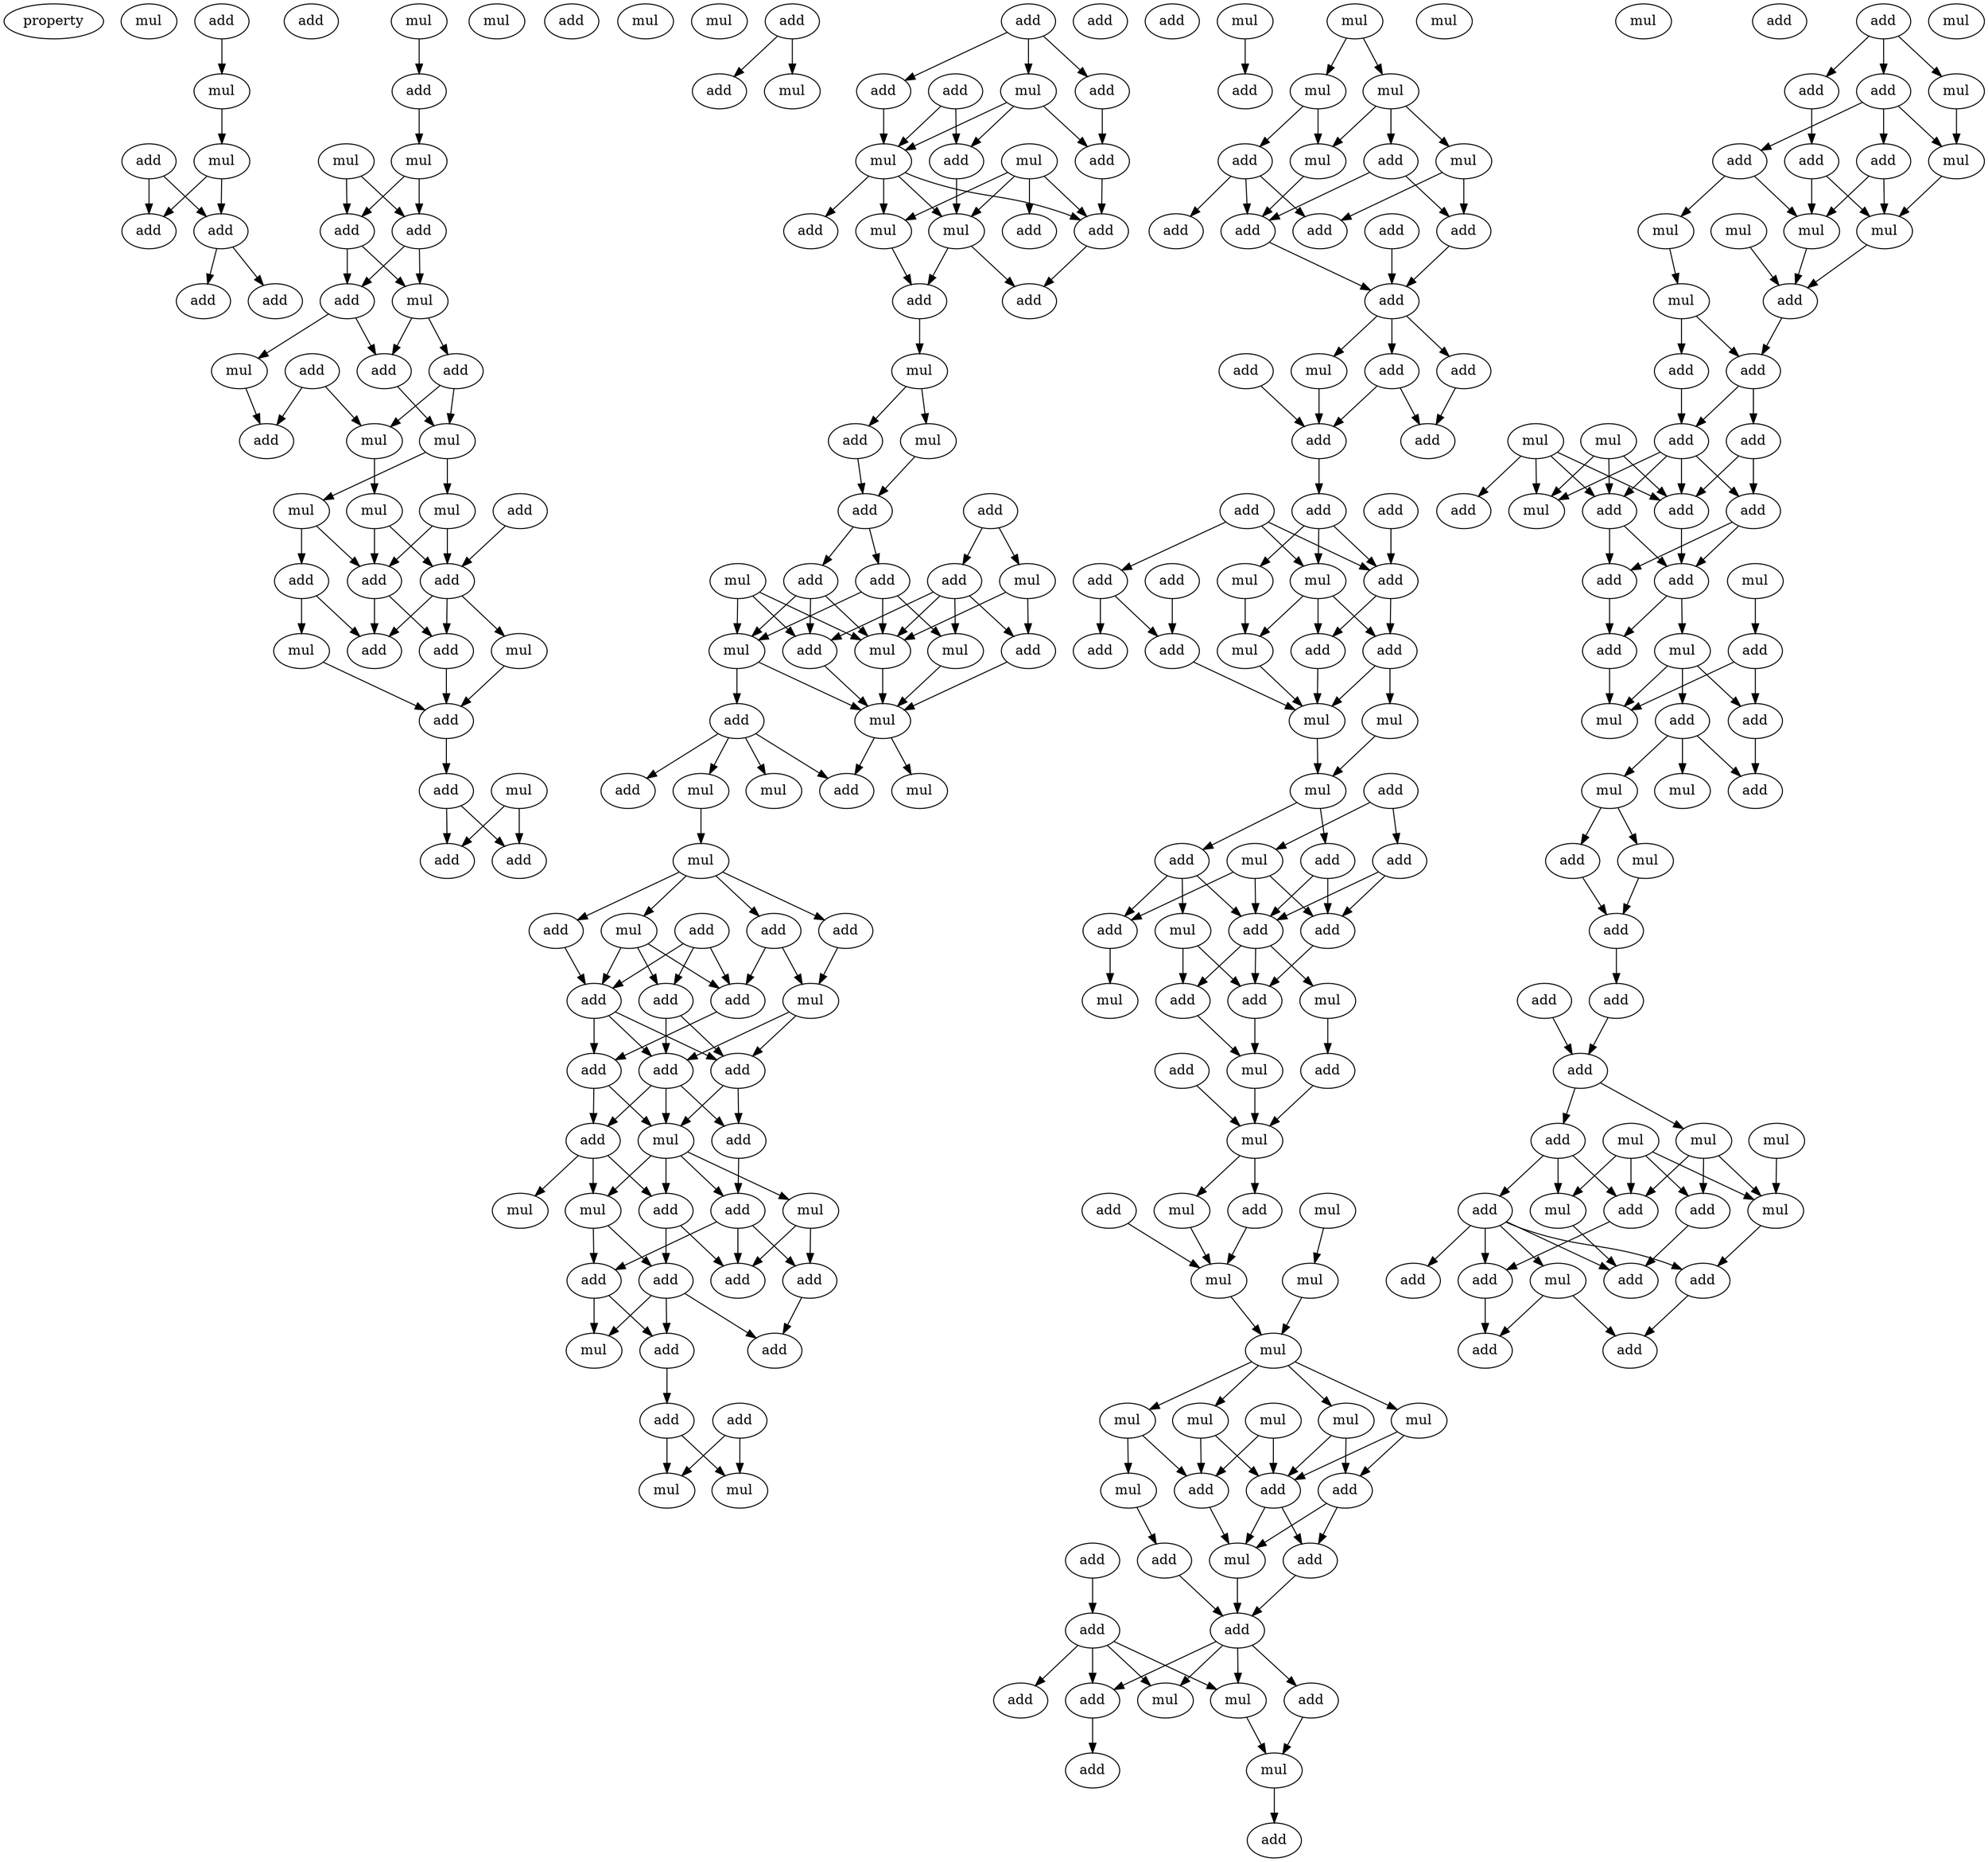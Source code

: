 digraph {
    node [fontcolor=black]
    property [mul=2,lf=1.2]
    0 [ label = mul ];
    1 [ label = add ];
    2 [ label = mul ];
    3 [ label = add ];
    4 [ label = mul ];
    5 [ label = add ];
    6 [ label = add ];
    7 [ label = add ];
    8 [ label = add ];
    9 [ label = add ];
    10 [ label = mul ];
    11 [ label = add ];
    12 [ label = mul ];
    13 [ label = add ];
    14 [ label = mul ];
    15 [ label = mul ];
    16 [ label = add ];
    17 [ label = add ];
    18 [ label = mul ];
    19 [ label = add ];
    20 [ label = mul ];
    21 [ label = add ];
    22 [ label = add ];
    23 [ label = mul ];
    24 [ label = add ];
    25 [ label = mul ];
    26 [ label = mul ];
    27 [ label = add ];
    28 [ label = mul ];
    29 [ label = add ];
    30 [ label = mul ];
    31 [ label = mul ];
    32 [ label = add ];
    33 [ label = add ];
    34 [ label = add ];
    35 [ label = mul ];
    36 [ label = add ];
    37 [ label = mul ];
    38 [ label = add ];
    39 [ label = mul ];
    40 [ label = add ];
    41 [ label = add ];
    42 [ label = mul ];
    43 [ label = add ];
    44 [ label = add ];
    45 [ label = add ];
    46 [ label = mul ];
    47 [ label = add ];
    48 [ label = add ];
    49 [ label = add ];
    50 [ label = add ];
    51 [ label = mul ];
    52 [ label = add ];
    53 [ label = mul ];
    54 [ label = add ];
    55 [ label = add ];
    56 [ label = mul ];
    57 [ label = mul ];
    58 [ label = add ];
    59 [ label = add ];
    60 [ label = add ];
    61 [ label = mul ];
    62 [ label = add ];
    63 [ label = add ];
    64 [ label = mul ];
    65 [ label = add ];
    66 [ label = mul ];
    67 [ label = add ];
    68 [ label = add ];
    69 [ label = mul ];
    70 [ label = add ];
    71 [ label = add ];
    72 [ label = add ];
    73 [ label = mul ];
    74 [ label = mul ];
    75 [ label = mul ];
    76 [ label = mul ];
    77 [ label = add ];
    78 [ label = add ];
    79 [ label = add ];
    80 [ label = mul ];
    81 [ label = add ];
    82 [ label = mul ];
    83 [ label = add ];
    84 [ label = mul ];
    85 [ label = mul ];
    86 [ label = mul ];
    87 [ label = add ];
    88 [ label = add ];
    89 [ label = add ];
    90 [ label = mul ];
    91 [ label = add ];
    92 [ label = mul ];
    93 [ label = add ];
    94 [ label = add ];
    95 [ label = add ];
    96 [ label = add ];
    97 [ label = add ];
    98 [ label = add ];
    99 [ label = mul ];
    100 [ label = add ];
    101 [ label = add ];
    102 [ label = add ];
    103 [ label = mul ];
    104 [ label = add ];
    105 [ label = mul ];
    106 [ label = mul ];
    107 [ label = add ];
    108 [ label = add ];
    109 [ label = add ];
    110 [ label = add ];
    111 [ label = mul ];
    112 [ label = add ];
    113 [ label = add ];
    114 [ label = add ];
    115 [ label = add ];
    116 [ label = mul ];
    117 [ label = add ];
    118 [ label = mul ];
    119 [ label = add ];
    120 [ label = mul ];
    121 [ label = mul ];
    122 [ label = add ];
    123 [ label = mul ];
    124 [ label = mul ];
    125 [ label = add ];
    126 [ label = mul ];
    127 [ label = add ];
    128 [ label = mul ];
    129 [ label = add ];
    130 [ label = add ];
    131 [ label = add ];
    132 [ label = add ];
    133 [ label = add ];
    134 [ label = add ];
    135 [ label = add ];
    136 [ label = add ];
    137 [ label = add ];
    138 [ label = mul ];
    139 [ label = mul ];
    140 [ label = add ];
    141 [ label = add ];
    142 [ label = add ];
    143 [ label = add ];
    144 [ label = add ];
    145 [ label = add ];
    146 [ label = add ];
    147 [ label = mul ];
    148 [ label = add ];
    149 [ label = mul ];
    150 [ label = mul ];
    151 [ label = add ];
    152 [ label = add ];
    153 [ label = add ];
    154 [ label = add ];
    155 [ label = mul ];
    156 [ label = mul ];
    157 [ label = mul ];
    158 [ label = add ];
    159 [ label = add ];
    160 [ label = add ];
    161 [ label = add ];
    162 [ label = mul ];
    163 [ label = mul ];
    164 [ label = mul ];
    165 [ label = add ];
    166 [ label = add ];
    167 [ label = add ];
    168 [ label = mul ];
    169 [ label = mul ];
    170 [ label = add ];
    171 [ label = add ];
    172 [ label = add ];
    173 [ label = mul ];
    174 [ label = add ];
    175 [ label = mul ];
    176 [ label = add ];
    177 [ label = mul ];
    178 [ label = add ];
    179 [ label = mul ];
    180 [ label = mul ];
    181 [ label = mul ];
    182 [ label = mul ];
    183 [ label = mul ];
    184 [ label = mul ];
    185 [ label = mul ];
    186 [ label = mul ];
    187 [ label = mul ];
    188 [ label = add ];
    189 [ label = add ];
    190 [ label = mul ];
    191 [ label = add ];
    192 [ label = add ];
    193 [ label = add ];
    194 [ label = add ];
    195 [ label = mul ];
    196 [ label = add ];
    197 [ label = add ];
    198 [ label = add ];
    199 [ label = mul ];
    200 [ label = mul ];
    201 [ label = add ];
    202 [ label = add ];
    203 [ label = add ];
    204 [ label = mul ];
    205 [ label = add ];
    206 [ label = add ];
    207 [ label = add ];
    208 [ label = add ];
    209 [ label = mul ];
    210 [ label = add ];
    211 [ label = add ];
    212 [ label = mul ];
    213 [ label = add ];
    214 [ label = add ];
    215 [ label = mul ];
    216 [ label = mul ];
    217 [ label = mul ];
    218 [ label = mul ];
    219 [ label = add ];
    220 [ label = mul ];
    221 [ label = mul ];
    222 [ label = add ];
    223 [ label = add ];
    224 [ label = mul ];
    225 [ label = add ];
    226 [ label = mul ];
    227 [ label = add ];
    228 [ label = mul ];
    229 [ label = add ];
    230 [ label = add ];
    231 [ label = add ];
    232 [ label = add ];
    233 [ label = add ];
    234 [ label = mul ];
    235 [ label = add ];
    236 [ label = add ];
    237 [ label = mul ];
    238 [ label = add ];
    239 [ label = mul ];
    240 [ label = add ];
    241 [ label = add ];
    242 [ label = mul ];
    243 [ label = mul ];
    244 [ label = add ];
    245 [ label = add ];
    246 [ label = mul ];
    247 [ label = add ];
    248 [ label = add ];
    249 [ label = add ];
    250 [ label = add ];
    251 [ label = add ];
    252 [ label = mul ];
    253 [ label = mul ];
    254 [ label = mul ];
    255 [ label = add ];
    256 [ label = mul ];
    257 [ label = mul ];
    258 [ label = add ];
    259 [ label = add ];
    260 [ label = add ];
    261 [ label = add ];
    262 [ label = mul ];
    263 [ label = add ];
    264 [ label = add ];
    265 [ label = add ];
    266 [ label = add ];
    1 -> 2 [ name = 0 ];
    2 -> 4 [ name = 1 ];
    3 -> 5 [ name = 2 ];
    3 -> 6 [ name = 3 ];
    4 -> 5 [ name = 4 ];
    4 -> 6 [ name = 5 ];
    6 -> 8 [ name = 6 ];
    6 -> 9 [ name = 7 ];
    10 -> 11 [ name = 8 ];
    11 -> 14 [ name = 9 ];
    14 -> 16 [ name = 10 ];
    14 -> 17 [ name = 11 ];
    15 -> 16 [ name = 12 ];
    15 -> 17 [ name = 13 ];
    16 -> 19 [ name = 14 ];
    16 -> 20 [ name = 15 ];
    17 -> 19 [ name = 16 ];
    17 -> 20 [ name = 17 ];
    19 -> 23 [ name = 18 ];
    19 -> 24 [ name = 19 ];
    20 -> 22 [ name = 20 ];
    20 -> 24 [ name = 21 ];
    21 -> 26 [ name = 22 ];
    21 -> 27 [ name = 23 ];
    22 -> 25 [ name = 24 ];
    22 -> 26 [ name = 25 ];
    23 -> 27 [ name = 26 ];
    24 -> 25 [ name = 27 ];
    25 -> 30 [ name = 28 ];
    25 -> 31 [ name = 29 ];
    26 -> 28 [ name = 30 ];
    28 -> 32 [ name = 31 ];
    28 -> 34 [ name = 32 ];
    29 -> 32 [ name = 33 ];
    30 -> 33 [ name = 34 ];
    30 -> 34 [ name = 35 ];
    31 -> 32 [ name = 36 ];
    31 -> 34 [ name = 37 ];
    32 -> 36 [ name = 38 ];
    32 -> 38 [ name = 39 ];
    32 -> 39 [ name = 40 ];
    33 -> 35 [ name = 41 ];
    33 -> 38 [ name = 42 ];
    34 -> 36 [ name = 43 ];
    34 -> 38 [ name = 44 ];
    35 -> 40 [ name = 45 ];
    36 -> 40 [ name = 46 ];
    39 -> 40 [ name = 47 ];
    40 -> 43 [ name = 48 ];
    41 -> 45 [ name = 49 ];
    41 -> 46 [ name = 50 ];
    42 -> 44 [ name = 51 ];
    42 -> 47 [ name = 52 ];
    43 -> 44 [ name = 53 ];
    43 -> 47 [ name = 54 ];
    48 -> 49 [ name = 55 ];
    48 -> 50 [ name = 56 ];
    48 -> 51 [ name = 57 ];
    49 -> 54 [ name = 58 ];
    50 -> 53 [ name = 59 ];
    51 -> 53 [ name = 60 ];
    51 -> 54 [ name = 61 ];
    51 -> 55 [ name = 62 ];
    52 -> 53 [ name = 63 ];
    52 -> 55 [ name = 64 ];
    53 -> 57 [ name = 65 ];
    53 -> 59 [ name = 66 ];
    53 -> 60 [ name = 67 ];
    53 -> 61 [ name = 68 ];
    54 -> 60 [ name = 69 ];
    55 -> 61 [ name = 70 ];
    56 -> 57 [ name = 71 ];
    56 -> 58 [ name = 72 ];
    56 -> 60 [ name = 73 ];
    56 -> 61 [ name = 74 ];
    57 -> 63 [ name = 75 ];
    60 -> 62 [ name = 76 ];
    61 -> 62 [ name = 77 ];
    61 -> 63 [ name = 78 ];
    63 -> 64 [ name = 79 ];
    64 -> 65 [ name = 80 ];
    64 -> 66 [ name = 81 ];
    65 -> 67 [ name = 82 ];
    66 -> 67 [ name = 83 ];
    67 -> 70 [ name = 84 ];
    67 -> 72 [ name = 85 ];
    68 -> 69 [ name = 86 ];
    68 -> 71 [ name = 87 ];
    69 -> 75 [ name = 88 ];
    69 -> 77 [ name = 89 ];
    70 -> 75 [ name = 90 ];
    70 -> 76 [ name = 91 ];
    70 -> 78 [ name = 92 ];
    71 -> 74 [ name = 93 ];
    71 -> 75 [ name = 94 ];
    71 -> 77 [ name = 95 ];
    71 -> 78 [ name = 96 ];
    72 -> 74 [ name = 97 ];
    72 -> 75 [ name = 98 ];
    72 -> 76 [ name = 99 ];
    73 -> 75 [ name = 100 ];
    73 -> 76 [ name = 101 ];
    73 -> 78 [ name = 102 ];
    74 -> 80 [ name = 103 ];
    75 -> 80 [ name = 104 ];
    76 -> 79 [ name = 105 ];
    76 -> 80 [ name = 106 ];
    77 -> 80 [ name = 107 ];
    78 -> 80 [ name = 108 ];
    79 -> 81 [ name = 109 ];
    79 -> 82 [ name = 110 ];
    79 -> 83 [ name = 111 ];
    79 -> 84 [ name = 112 ];
    80 -> 83 [ name = 113 ];
    80 -> 85 [ name = 114 ];
    82 -> 86 [ name = 115 ];
    86 -> 87 [ name = 116 ];
    86 -> 88 [ name = 117 ];
    86 -> 90 [ name = 118 ];
    86 -> 91 [ name = 119 ];
    87 -> 92 [ name = 120 ];
    88 -> 92 [ name = 121 ];
    88 -> 94 [ name = 122 ];
    89 -> 93 [ name = 123 ];
    89 -> 94 [ name = 124 ];
    89 -> 95 [ name = 125 ];
    90 -> 93 [ name = 126 ];
    90 -> 94 [ name = 127 ];
    90 -> 95 [ name = 128 ];
    91 -> 93 [ name = 129 ];
    92 -> 97 [ name = 130 ];
    92 -> 98 [ name = 131 ];
    93 -> 96 [ name = 132 ];
    93 -> 97 [ name = 133 ];
    93 -> 98 [ name = 134 ];
    94 -> 96 [ name = 135 ];
    95 -> 97 [ name = 136 ];
    95 -> 98 [ name = 137 ];
    96 -> 99 [ name = 138 ];
    96 -> 100 [ name = 139 ];
    97 -> 99 [ name = 140 ];
    97 -> 101 [ name = 141 ];
    98 -> 99 [ name = 142 ];
    98 -> 100 [ name = 143 ];
    98 -> 101 [ name = 144 ];
    99 -> 102 [ name = 145 ];
    99 -> 104 [ name = 146 ];
    99 -> 105 [ name = 147 ];
    99 -> 106 [ name = 148 ];
    100 -> 102 [ name = 149 ];
    100 -> 103 [ name = 150 ];
    100 -> 106 [ name = 151 ];
    101 -> 104 [ name = 152 ];
    102 -> 107 [ name = 153 ];
    102 -> 110 [ name = 154 ];
    104 -> 108 [ name = 155 ];
    104 -> 109 [ name = 156 ];
    104 -> 110 [ name = 157 ];
    105 -> 108 [ name = 158 ];
    105 -> 110 [ name = 159 ];
    106 -> 107 [ name = 160 ];
    106 -> 109 [ name = 161 ];
    107 -> 111 [ name = 162 ];
    107 -> 112 [ name = 163 ];
    107 -> 113 [ name = 164 ];
    108 -> 112 [ name = 165 ];
    109 -> 111 [ name = 166 ];
    109 -> 113 [ name = 167 ];
    113 -> 115 [ name = 168 ];
    114 -> 116 [ name = 169 ];
    114 -> 118 [ name = 170 ];
    115 -> 116 [ name = 171 ];
    115 -> 118 [ name = 172 ];
    120 -> 122 [ name = 173 ];
    121 -> 123 [ name = 174 ];
    121 -> 124 [ name = 175 ];
    123 -> 125 [ name = 176 ];
    123 -> 126 [ name = 177 ];
    123 -> 128 [ name = 178 ];
    124 -> 126 [ name = 179 ];
    124 -> 127 [ name = 180 ];
    125 -> 132 [ name = 181 ];
    125 -> 133 [ name = 182 ];
    126 -> 133 [ name = 183 ];
    127 -> 129 [ name = 184 ];
    127 -> 130 [ name = 185 ];
    127 -> 133 [ name = 186 ];
    128 -> 130 [ name = 187 ];
    128 -> 132 [ name = 188 ];
    131 -> 134 [ name = 189 ];
    132 -> 134 [ name = 190 ];
    133 -> 134 [ name = 191 ];
    134 -> 136 [ name = 192 ];
    134 -> 137 [ name = 193 ];
    134 -> 139 [ name = 194 ];
    135 -> 140 [ name = 195 ];
    136 -> 141 [ name = 196 ];
    137 -> 140 [ name = 197 ];
    137 -> 141 [ name = 198 ];
    139 -> 140 [ name = 199 ];
    140 -> 142 [ name = 200 ];
    142 -> 147 [ name = 201 ];
    142 -> 148 [ name = 202 ];
    142 -> 149 [ name = 203 ];
    143 -> 146 [ name = 204 ];
    143 -> 147 [ name = 205 ];
    143 -> 148 [ name = 206 ];
    144 -> 148 [ name = 207 ];
    145 -> 152 [ name = 208 ];
    146 -> 152 [ name = 209 ];
    146 -> 154 [ name = 210 ];
    147 -> 150 [ name = 211 ];
    147 -> 151 [ name = 212 ];
    147 -> 153 [ name = 213 ];
    148 -> 151 [ name = 214 ];
    148 -> 153 [ name = 215 ];
    149 -> 150 [ name = 216 ];
    150 -> 156 [ name = 217 ];
    151 -> 156 [ name = 218 ];
    152 -> 156 [ name = 219 ];
    153 -> 155 [ name = 220 ];
    153 -> 156 [ name = 221 ];
    155 -> 157 [ name = 222 ];
    156 -> 157 [ name = 223 ];
    157 -> 159 [ name = 224 ];
    157 -> 161 [ name = 225 ];
    158 -> 160 [ name = 226 ];
    158 -> 163 [ name = 227 ];
    159 -> 165 [ name = 228 ];
    159 -> 166 [ name = 229 ];
    160 -> 165 [ name = 230 ];
    160 -> 166 [ name = 231 ];
    161 -> 164 [ name = 232 ];
    161 -> 165 [ name = 233 ];
    161 -> 167 [ name = 234 ];
    163 -> 165 [ name = 235 ];
    163 -> 166 [ name = 236 ];
    163 -> 167 [ name = 237 ];
    164 -> 170 [ name = 238 ];
    164 -> 171 [ name = 239 ];
    165 -> 169 [ name = 240 ];
    165 -> 170 [ name = 241 ];
    165 -> 171 [ name = 242 ];
    166 -> 170 [ name = 243 ];
    167 -> 168 [ name = 244 ];
    169 -> 174 [ name = 245 ];
    170 -> 173 [ name = 246 ];
    171 -> 173 [ name = 247 ];
    172 -> 175 [ name = 248 ];
    173 -> 175 [ name = 249 ];
    174 -> 175 [ name = 250 ];
    175 -> 177 [ name = 251 ];
    175 -> 178 [ name = 252 ];
    176 -> 180 [ name = 253 ];
    177 -> 180 [ name = 254 ];
    178 -> 180 [ name = 255 ];
    179 -> 181 [ name = 256 ];
    180 -> 182 [ name = 257 ];
    181 -> 182 [ name = 258 ];
    182 -> 183 [ name = 259 ];
    182 -> 185 [ name = 260 ];
    182 -> 186 [ name = 261 ];
    182 -> 187 [ name = 262 ];
    183 -> 189 [ name = 263 ];
    183 -> 191 [ name = 264 ];
    184 -> 188 [ name = 265 ];
    184 -> 189 [ name = 266 ];
    185 -> 188 [ name = 267 ];
    185 -> 189 [ name = 268 ];
    186 -> 189 [ name = 269 ];
    186 -> 191 [ name = 270 ];
    187 -> 188 [ name = 271 ];
    187 -> 190 [ name = 272 ];
    188 -> 195 [ name = 273 ];
    189 -> 194 [ name = 274 ];
    189 -> 195 [ name = 275 ];
    190 -> 193 [ name = 276 ];
    191 -> 194 [ name = 277 ];
    191 -> 195 [ name = 278 ];
    192 -> 196 [ name = 279 ];
    193 -> 197 [ name = 280 ];
    194 -> 197 [ name = 281 ];
    195 -> 197 [ name = 282 ];
    196 -> 198 [ name = 283 ];
    196 -> 199 [ name = 284 ];
    196 -> 200 [ name = 285 ];
    196 -> 201 [ name = 286 ];
    197 -> 198 [ name = 287 ];
    197 -> 199 [ name = 288 ];
    197 -> 200 [ name = 289 ];
    197 -> 202 [ name = 290 ];
    198 -> 203 [ name = 291 ];
    199 -> 204 [ name = 292 ];
    202 -> 204 [ name = 293 ];
    204 -> 206 [ name = 294 ];
    207 -> 208 [ name = 295 ];
    207 -> 209 [ name = 296 ];
    207 -> 210 [ name = 297 ];
    208 -> 211 [ name = 298 ];
    208 -> 212 [ name = 299 ];
    208 -> 213 [ name = 300 ];
    209 -> 212 [ name = 301 ];
    210 -> 214 [ name = 302 ];
    211 -> 217 [ name = 303 ];
    211 -> 218 [ name = 304 ];
    212 -> 217 [ name = 305 ];
    213 -> 215 [ name = 306 ];
    213 -> 218 [ name = 307 ];
    214 -> 217 [ name = 308 ];
    214 -> 218 [ name = 309 ];
    215 -> 220 [ name = 310 ];
    216 -> 219 [ name = 311 ];
    217 -> 219 [ name = 312 ];
    218 -> 219 [ name = 313 ];
    219 -> 223 [ name = 314 ];
    220 -> 222 [ name = 315 ];
    220 -> 223 [ name = 316 ];
    222 -> 225 [ name = 317 ];
    223 -> 225 [ name = 318 ];
    223 -> 227 [ name = 319 ];
    224 -> 228 [ name = 320 ];
    224 -> 229 [ name = 321 ];
    224 -> 230 [ name = 322 ];
    224 -> 231 [ name = 323 ];
    225 -> 228 [ name = 324 ];
    225 -> 230 [ name = 325 ];
    225 -> 231 [ name = 326 ];
    225 -> 232 [ name = 327 ];
    226 -> 228 [ name = 328 ];
    226 -> 230 [ name = 329 ];
    226 -> 231 [ name = 330 ];
    227 -> 231 [ name = 331 ];
    227 -> 232 [ name = 332 ];
    230 -> 233 [ name = 333 ];
    230 -> 235 [ name = 334 ];
    231 -> 235 [ name = 335 ];
    232 -> 233 [ name = 336 ];
    232 -> 235 [ name = 337 ];
    233 -> 236 [ name = 338 ];
    234 -> 238 [ name = 339 ];
    235 -> 236 [ name = 340 ];
    235 -> 237 [ name = 341 ];
    236 -> 239 [ name = 342 ];
    237 -> 239 [ name = 343 ];
    237 -> 240 [ name = 344 ];
    237 -> 241 [ name = 345 ];
    238 -> 239 [ name = 346 ];
    238 -> 240 [ name = 347 ];
    240 -> 244 [ name = 348 ];
    241 -> 242 [ name = 349 ];
    241 -> 243 [ name = 350 ];
    241 -> 244 [ name = 351 ];
    243 -> 245 [ name = 352 ];
    243 -> 246 [ name = 353 ];
    245 -> 247 [ name = 354 ];
    246 -> 247 [ name = 355 ];
    247 -> 249 [ name = 356 ];
    248 -> 250 [ name = 357 ];
    249 -> 250 [ name = 358 ];
    250 -> 251 [ name = 359 ];
    250 -> 252 [ name = 360 ];
    251 -> 255 [ name = 361 ];
    251 -> 257 [ name = 362 ];
    251 -> 259 [ name = 363 ];
    252 -> 256 [ name = 364 ];
    252 -> 258 [ name = 365 ];
    252 -> 259 [ name = 366 ];
    253 -> 256 [ name = 367 ];
    253 -> 257 [ name = 368 ];
    253 -> 258 [ name = 369 ];
    253 -> 259 [ name = 370 ];
    254 -> 256 [ name = 371 ];
    255 -> 260 [ name = 372 ];
    255 -> 261 [ name = 373 ];
    255 -> 262 [ name = 374 ];
    255 -> 263 [ name = 375 ];
    255 -> 264 [ name = 376 ];
    256 -> 261 [ name = 377 ];
    257 -> 264 [ name = 378 ];
    258 -> 264 [ name = 379 ];
    259 -> 260 [ name = 380 ];
    260 -> 266 [ name = 381 ];
    261 -> 265 [ name = 382 ];
    262 -> 265 [ name = 383 ];
    262 -> 266 [ name = 384 ];
}
